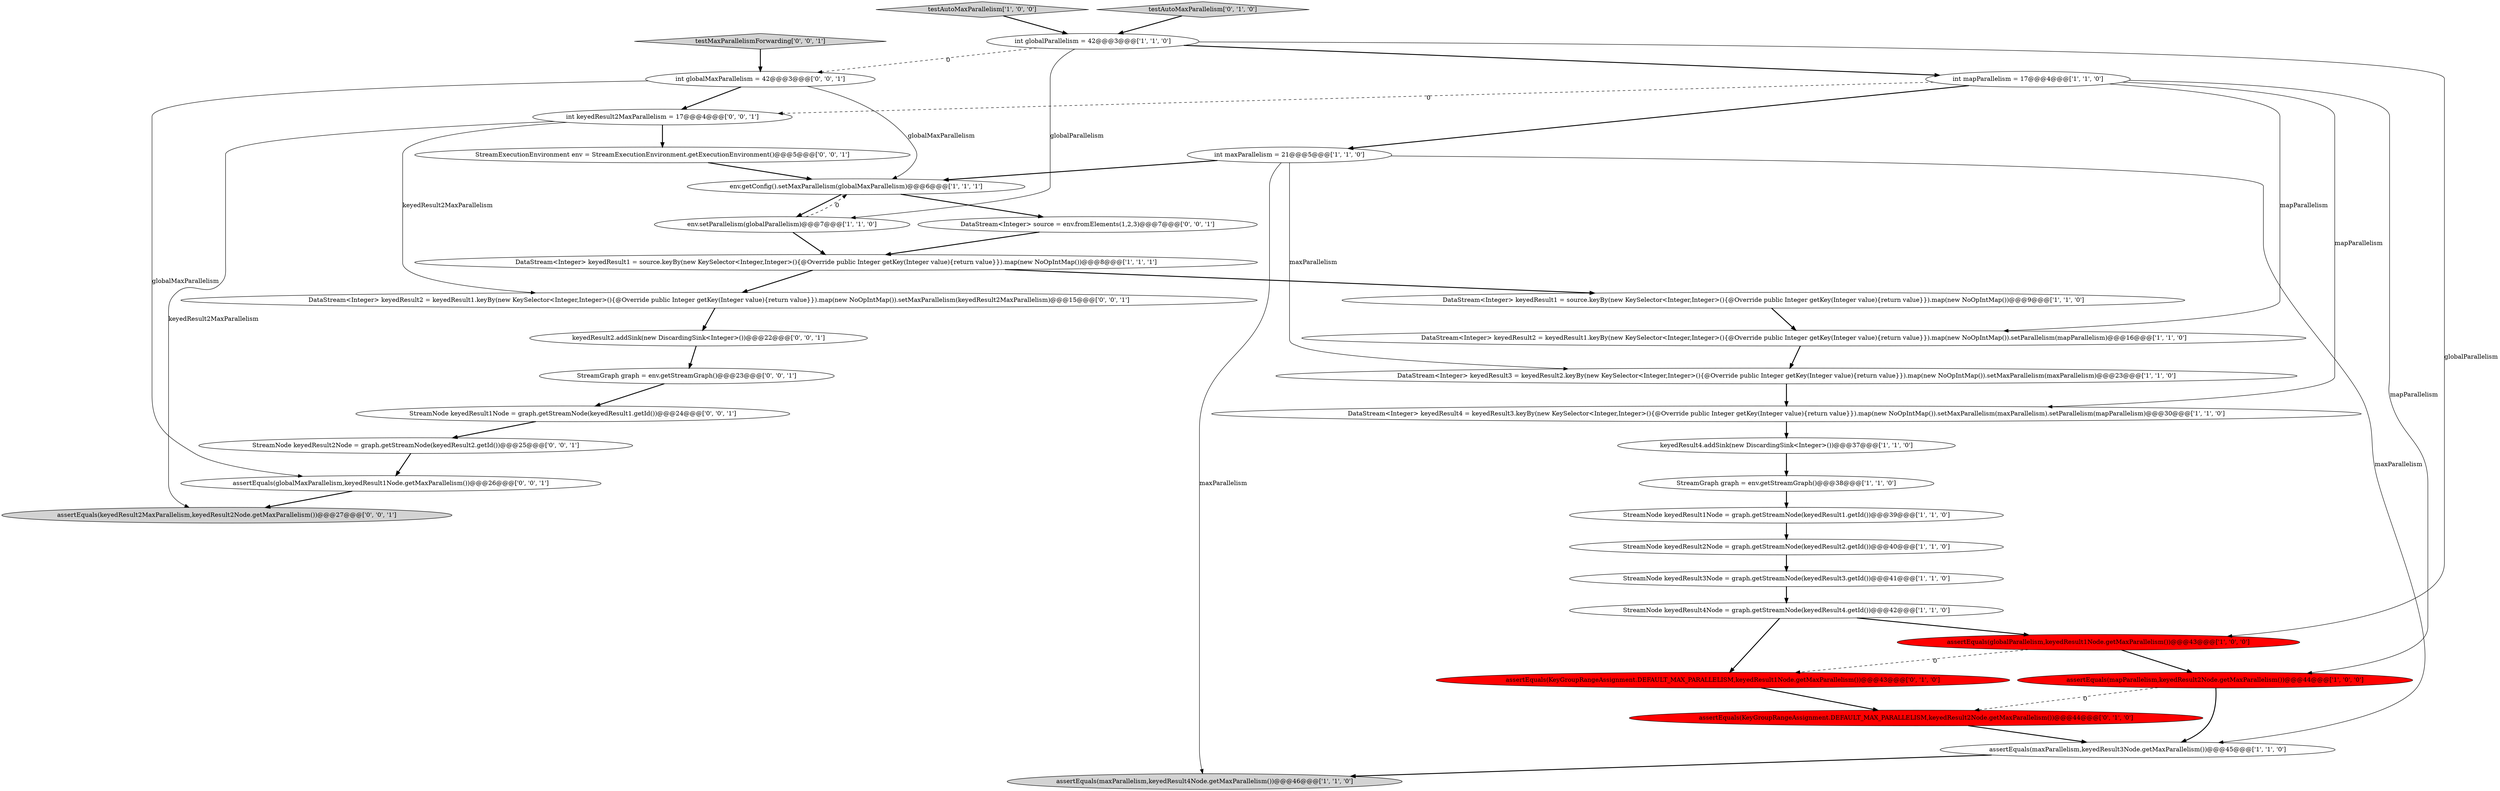 digraph {
6 [style = filled, label = "StreamGraph graph = env.getStreamGraph()@@@38@@@['1', '1', '0']", fillcolor = white, shape = ellipse image = "AAA0AAABBB1BBB"];
29 [style = filled, label = "keyedResult2.addSink(new DiscardingSink<Integer>())@@@22@@@['0', '0', '1']", fillcolor = white, shape = ellipse image = "AAA0AAABBB3BBB"];
23 [style = filled, label = "assertEquals(KeyGroupRangeAssignment.DEFAULT_MAX_PARALLELISM,keyedResult1Node.getMaxParallelism())@@@43@@@['0', '1', '0']", fillcolor = red, shape = ellipse image = "AAA1AAABBB2BBB"];
18 [style = filled, label = "StreamNode keyedResult4Node = graph.getStreamNode(keyedResult4.getId())@@@42@@@['1', '1', '0']", fillcolor = white, shape = ellipse image = "AAA0AAABBB1BBB"];
2 [style = filled, label = "keyedResult4.addSink(new DiscardingSink<Integer>())@@@37@@@['1', '1', '0']", fillcolor = white, shape = ellipse image = "AAA0AAABBB1BBB"];
8 [style = filled, label = "int maxParallelism = 21@@@5@@@['1', '1', '0']", fillcolor = white, shape = ellipse image = "AAA0AAABBB1BBB"];
31 [style = filled, label = "DataStream<Integer> source = env.fromElements(1,2,3)@@@7@@@['0', '0', '1']", fillcolor = white, shape = ellipse image = "AAA0AAABBB3BBB"];
0 [style = filled, label = "DataStream<Integer> keyedResult1 = source.keyBy(new KeySelector<Integer,Integer>(){@Override public Integer getKey(Integer value){return value}}).map(new NoOpIntMap())@@@8@@@['1', '1', '1']", fillcolor = white, shape = ellipse image = "AAA0AAABBB1BBB"];
27 [style = filled, label = "testMaxParallelismForwarding['0', '0', '1']", fillcolor = lightgray, shape = diamond image = "AAA0AAABBB3BBB"];
24 [style = filled, label = "assertEquals(keyedResult2MaxParallelism,keyedResult2Node.getMaxParallelism())@@@27@@@['0', '0', '1']", fillcolor = lightgray, shape = ellipse image = "AAA0AAABBB3BBB"];
35 [style = filled, label = "StreamNode keyedResult2Node = graph.getStreamNode(keyedResult2.getId())@@@25@@@['0', '0', '1']", fillcolor = white, shape = ellipse image = "AAA0AAABBB3BBB"];
12 [style = filled, label = "testAutoMaxParallelism['1', '0', '0']", fillcolor = lightgray, shape = diamond image = "AAA0AAABBB1BBB"];
3 [style = filled, label = "assertEquals(mapParallelism,keyedResult2Node.getMaxParallelism())@@@44@@@['1', '0', '0']", fillcolor = red, shape = ellipse image = "AAA1AAABBB1BBB"];
34 [style = filled, label = "StreamNode keyedResult1Node = graph.getStreamNode(keyedResult1.getId())@@@24@@@['0', '0', '1']", fillcolor = white, shape = ellipse image = "AAA0AAABBB3BBB"];
32 [style = filled, label = "int keyedResult2MaxParallelism = 17@@@4@@@['0', '0', '1']", fillcolor = white, shape = ellipse image = "AAA0AAABBB3BBB"];
1 [style = filled, label = "DataStream<Integer> keyedResult1 = source.keyBy(new KeySelector<Integer,Integer>(){@Override public Integer getKey(Integer value){return value}}).map(new NoOpIntMap())@@@9@@@['1', '1', '0']", fillcolor = white, shape = ellipse image = "AAA0AAABBB1BBB"];
5 [style = filled, label = "DataStream<Integer> keyedResult4 = keyedResult3.keyBy(new KeySelector<Integer,Integer>(){@Override public Integer getKey(Integer value){return value}}).map(new NoOpIntMap()).setMaxParallelism(maxParallelism).setParallelism(mapParallelism)@@@30@@@['1', '1', '0']", fillcolor = white, shape = ellipse image = "AAA0AAABBB1BBB"];
19 [style = filled, label = "env.setParallelism(globalParallelism)@@@7@@@['1', '1', '0']", fillcolor = white, shape = ellipse image = "AAA0AAABBB1BBB"];
10 [style = filled, label = "int mapParallelism = 17@@@4@@@['1', '1', '0']", fillcolor = white, shape = ellipse image = "AAA0AAABBB1BBB"];
30 [style = filled, label = "int globalMaxParallelism = 42@@@3@@@['0', '0', '1']", fillcolor = white, shape = ellipse image = "AAA0AAABBB3BBB"];
28 [style = filled, label = "DataStream<Integer> keyedResult2 = keyedResult1.keyBy(new KeySelector<Integer,Integer>(){@Override public Integer getKey(Integer value){return value}}).map(new NoOpIntMap()).setMaxParallelism(keyedResult2MaxParallelism)@@@15@@@['0', '0', '1']", fillcolor = white, shape = ellipse image = "AAA0AAABBB3BBB"];
33 [style = filled, label = "StreamGraph graph = env.getStreamGraph()@@@23@@@['0', '0', '1']", fillcolor = white, shape = ellipse image = "AAA0AAABBB3BBB"];
4 [style = filled, label = "DataStream<Integer> keyedResult2 = keyedResult1.keyBy(new KeySelector<Integer,Integer>(){@Override public Integer getKey(Integer value){return value}}).map(new NoOpIntMap()).setParallelism(mapParallelism)@@@16@@@['1', '1', '0']", fillcolor = white, shape = ellipse image = "AAA0AAABBB1BBB"];
11 [style = filled, label = "assertEquals(globalParallelism,keyedResult1Node.getMaxParallelism())@@@43@@@['1', '0', '0']", fillcolor = red, shape = ellipse image = "AAA1AAABBB1BBB"];
21 [style = filled, label = "testAutoMaxParallelism['0', '1', '0']", fillcolor = lightgray, shape = diamond image = "AAA0AAABBB2BBB"];
17 [style = filled, label = "assertEquals(maxParallelism,keyedResult3Node.getMaxParallelism())@@@45@@@['1', '1', '0']", fillcolor = white, shape = ellipse image = "AAA0AAABBB1BBB"];
25 [style = filled, label = "assertEquals(globalMaxParallelism,keyedResult1Node.getMaxParallelism())@@@26@@@['0', '0', '1']", fillcolor = white, shape = ellipse image = "AAA0AAABBB3BBB"];
26 [style = filled, label = "StreamExecutionEnvironment env = StreamExecutionEnvironment.getExecutionEnvironment()@@@5@@@['0', '0', '1']", fillcolor = white, shape = ellipse image = "AAA0AAABBB3BBB"];
13 [style = filled, label = "StreamNode keyedResult2Node = graph.getStreamNode(keyedResult2.getId())@@@40@@@['1', '1', '0']", fillcolor = white, shape = ellipse image = "AAA0AAABBB1BBB"];
14 [style = filled, label = "assertEquals(maxParallelism,keyedResult4Node.getMaxParallelism())@@@46@@@['1', '1', '0']", fillcolor = lightgray, shape = ellipse image = "AAA0AAABBB1BBB"];
9 [style = filled, label = "StreamNode keyedResult1Node = graph.getStreamNode(keyedResult1.getId())@@@39@@@['1', '1', '0']", fillcolor = white, shape = ellipse image = "AAA0AAABBB1BBB"];
15 [style = filled, label = "env.getConfig().setMaxParallelism(globalMaxParallelism)@@@6@@@['1', '1', '1']", fillcolor = white, shape = ellipse image = "AAA0AAABBB1BBB"];
16 [style = filled, label = "StreamNode keyedResult3Node = graph.getStreamNode(keyedResult3.getId())@@@41@@@['1', '1', '0']", fillcolor = white, shape = ellipse image = "AAA0AAABBB1BBB"];
22 [style = filled, label = "assertEquals(KeyGroupRangeAssignment.DEFAULT_MAX_PARALLELISM,keyedResult2Node.getMaxParallelism())@@@44@@@['0', '1', '0']", fillcolor = red, shape = ellipse image = "AAA1AAABBB2BBB"];
7 [style = filled, label = "int globalParallelism = 42@@@3@@@['1', '1', '0']", fillcolor = white, shape = ellipse image = "AAA0AAABBB1BBB"];
20 [style = filled, label = "DataStream<Integer> keyedResult3 = keyedResult2.keyBy(new KeySelector<Integer,Integer>(){@Override public Integer getKey(Integer value){return value}}).map(new NoOpIntMap()).setMaxParallelism(maxParallelism)@@@23@@@['1', '1', '0']", fillcolor = white, shape = ellipse image = "AAA0AAABBB1BBB"];
28->29 [style = bold, label=""];
1->4 [style = bold, label=""];
32->24 [style = solid, label="keyedResult2MaxParallelism"];
16->18 [style = bold, label=""];
8->15 [style = bold, label=""];
32->28 [style = solid, label="keyedResult2MaxParallelism"];
18->23 [style = bold, label=""];
7->10 [style = bold, label=""];
8->14 [style = solid, label="maxParallelism"];
2->6 [style = bold, label=""];
31->0 [style = bold, label=""];
27->30 [style = bold, label=""];
18->11 [style = bold, label=""];
10->5 [style = solid, label="mapParallelism"];
30->32 [style = bold, label=""];
11->23 [style = dashed, label="0"];
7->19 [style = solid, label="globalParallelism"];
3->22 [style = dashed, label="0"];
15->19 [style = bold, label=""];
32->26 [style = bold, label=""];
13->16 [style = bold, label=""];
12->7 [style = bold, label=""];
19->0 [style = bold, label=""];
20->5 [style = bold, label=""];
35->25 [style = bold, label=""];
25->24 [style = bold, label=""];
10->4 [style = solid, label="mapParallelism"];
5->2 [style = bold, label=""];
10->3 [style = solid, label="mapParallelism"];
29->33 [style = bold, label=""];
23->22 [style = bold, label=""];
10->8 [style = bold, label=""];
8->20 [style = solid, label="maxParallelism"];
10->32 [style = dashed, label="0"];
11->3 [style = bold, label=""];
17->14 [style = bold, label=""];
15->31 [style = bold, label=""];
0->1 [style = bold, label=""];
8->17 [style = solid, label="maxParallelism"];
7->30 [style = dashed, label="0"];
26->15 [style = bold, label=""];
4->20 [style = bold, label=""];
22->17 [style = bold, label=""];
21->7 [style = bold, label=""];
3->17 [style = bold, label=""];
34->35 [style = bold, label=""];
30->25 [style = solid, label="globalMaxParallelism"];
6->9 [style = bold, label=""];
7->11 [style = solid, label="globalParallelism"];
30->15 [style = solid, label="globalMaxParallelism"];
33->34 [style = bold, label=""];
0->28 [style = bold, label=""];
9->13 [style = bold, label=""];
19->15 [style = dashed, label="0"];
}
